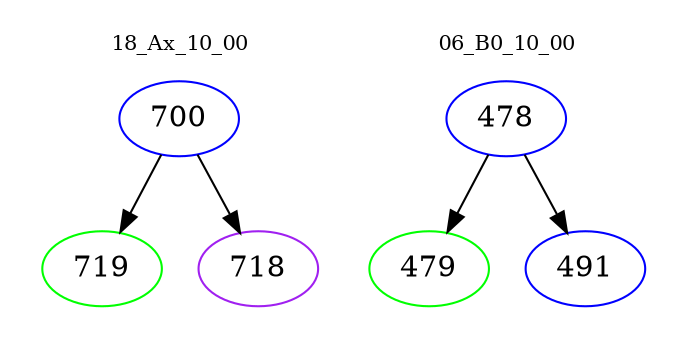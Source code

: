 digraph{
subgraph cluster_0 {
color = white
label = "18_Ax_10_00";
fontsize=10;
T0_700 [label="700", color="blue"]
T0_700 -> T0_719 [color="black"]
T0_719 [label="719", color="green"]
T0_700 -> T0_718 [color="black"]
T0_718 [label="718", color="purple"]
}
subgraph cluster_1 {
color = white
label = "06_B0_10_00";
fontsize=10;
T1_478 [label="478", color="blue"]
T1_478 -> T1_479 [color="black"]
T1_479 [label="479", color="green"]
T1_478 -> T1_491 [color="black"]
T1_491 [label="491", color="blue"]
}
}
